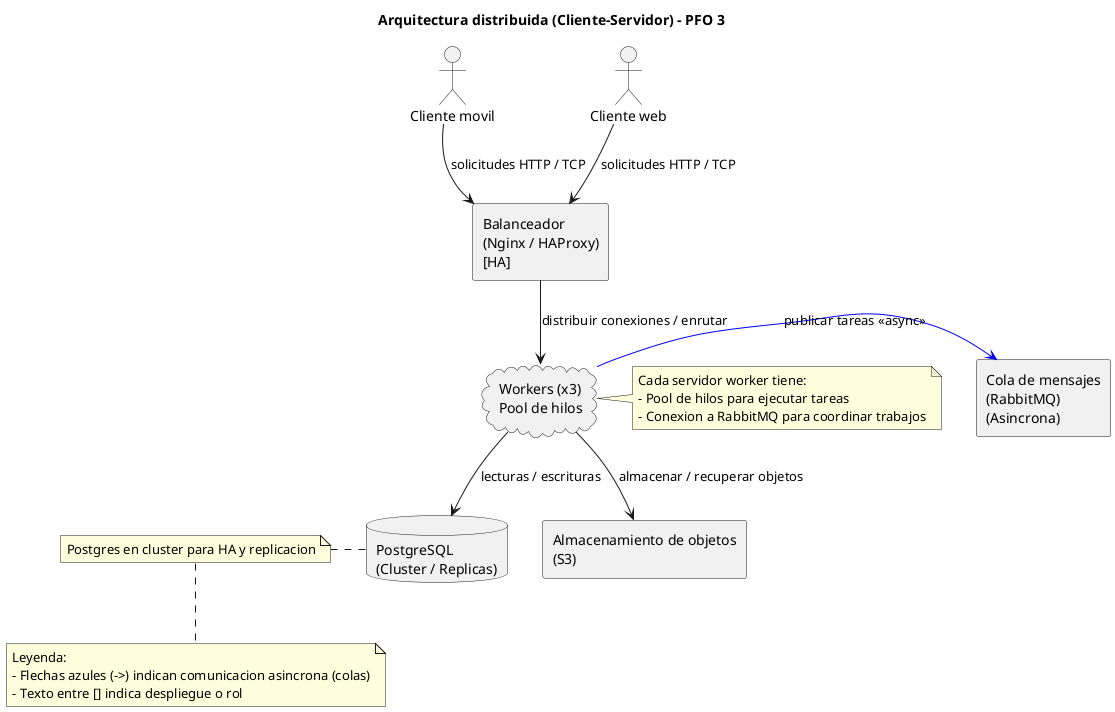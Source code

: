 @startuml
title Arquitectura distribuida (Cliente-Servidor) - PFO 3

actor "Cliente movil" as MobileClient
actor "Cliente web" as WebClient

rectangle "Balanceador\n(Nginx / HAProxy)\n[HA]" as LB

cloud "Workers (x3)\nPool de hilos" as Workers
database "PostgreSQL\n(Cluster / Replicas)" as Postgres
rectangle "Cola de mensajes\n(RabbitMQ)\n(Asincrona)" as MQ
rectangle "Almacenamiento de objetos\n(S3)" as S3

MobileClient --> LB : solicitudes HTTP / TCP
WebClient --> LB : solicitudes HTTP / TCP
LB --> Workers : distribuir conexiones / enrutar
Workers -[#0000FF]> MQ : publicar tareas <<async>>
Workers --> Postgres : lecturas / escrituras
Workers --> S3 : almacenar / recuperar objetos

note right of Workers
		Cada servidor worker tiene:
		- Pool de hilos para ejecutar tareas
		- Conexion a RabbitMQ para coordinar trabajos
end note

note left of Postgres
	Postgres en cluster para HA y replicacion
end note

note bottom
	Leyenda:
	- Flechas azules (->) indican comunicacion asincrona (colas)
	- Texto entre [] indica despliegue o rol
end note

@enduml

